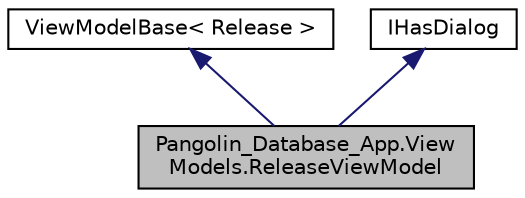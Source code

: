 digraph "Pangolin_Database_App.ViewModels.ReleaseViewModel"
{
 // LATEX_PDF_SIZE
  edge [fontname="Helvetica",fontsize="10",labelfontname="Helvetica",labelfontsize="10"];
  node [fontname="Helvetica",fontsize="10",shape=record];
  Node1 [label="Pangolin_Database_App.View\lModels.ReleaseViewModel",height=0.2,width=0.4,color="black", fillcolor="grey75", style="filled", fontcolor="black",tooltip=" "];
  Node2 -> Node1 [dir="back",color="midnightblue",fontsize="10",style="solid"];
  Node2 [label="ViewModelBase\< Release \>",height=0.2,width=0.4,color="black", fillcolor="white", style="filled",URL="$class_pangolin___database___app_1_1_view_models_1_1_view_model_base.html",tooltip=" "];
  Node3 -> Node1 [dir="back",color="midnightblue",fontsize="10",style="solid"];
  Node3 [label="IHasDialog",height=0.2,width=0.4,color="black", fillcolor="white", style="filled",URL="$interface_pangolin___database___app_1_1_util_1_1_i_has_dialog.html",tooltip=" "];
}
